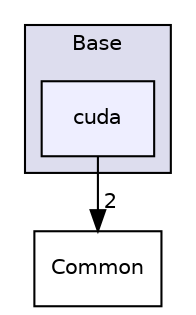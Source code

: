 digraph "/home/travis/build/AliceO2Group/AliceO2/GPU/GPUTracking/Base/cuda" {
  bgcolor=transparent;
  compound=true
  node [ fontsize="10", fontname="Helvetica"];
  edge [ labelfontsize="10", labelfontname="Helvetica"];
  subgraph clusterdir_442920581a03c66cf8c08ae559108050 {
    graph [ bgcolor="#ddddee", pencolor="black", label="Base" fontname="Helvetica", fontsize="10", URL="dir_442920581a03c66cf8c08ae559108050.html"]
  dir_44f6faec267407beaa69ae736e18f3f7 [shape=box, label="cuda", style="filled", fillcolor="#eeeeff", pencolor="black", URL="dir_44f6faec267407beaa69ae736e18f3f7.html"];
  }
  dir_ba48ca66118492a4424f86e9da0f6902 [shape=box label="Common" URL="dir_ba48ca66118492a4424f86e9da0f6902.html"];
  dir_44f6faec267407beaa69ae736e18f3f7->dir_ba48ca66118492a4424f86e9da0f6902 [headlabel="2", labeldistance=1.5 headhref="dir_000744_000741.html"];
}
